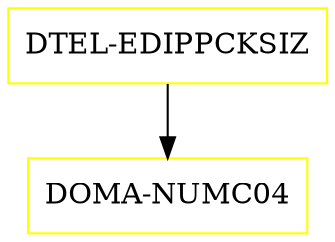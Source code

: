 digraph G {
  "DTEL-EDIPPCKSIZ" [shape=box,color=yellow];
  "DOMA-NUMC04" [shape=box,color=yellow,URL="./DOMA_NUMC04.html"];
  "DTEL-EDIPPCKSIZ" -> "DOMA-NUMC04";
}
